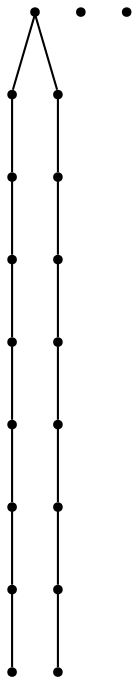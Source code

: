 graph {
  node [shape=point,comment="{\"directed\":false,\"doi\":\"10.1007/3-540-46648-7_18\",\"figure\":\"? (3)\"}"]

  v0 [pos="1158.644854860885,1856.9754382713786"]
  v1 [pos="1111.3889635961737,1692.6973572560264"]
  v2 [pos="1158.8948759385446,1756.708272743809"]
  v3 [pos="1111.6389846738332,1779.9622881874793"]
  v4 [pos="1063.6329030036723,1709.9503046615887"]
  v5 [pos="1063.8829558744496,1641.1884840287998"]
  v6 [pos="1016.6270646097382,1634.9374787958118"]
  v7 [pos="1016.3770276355199,1576.6775351783567"]
  v8 [pos="968.6210783189306,1552.9234227828656"]
  v9 [pos="968.8710993965901,1512.666556101414"]
  v10 [pos="921.115134183442,1482.9115028461356"]
  v11 [pos="921.3651552611016,1455.6568071716404"]
  v12 [pos="873.6091900479535,1418.9005555637732"]
  v13 [pos="873.8592111256129,1402.6477384726918"]
  v14 [pos="825.6032037571458,1350.3888310987645"]
  v15 [pos="825.8532407313642,1342.1374062639138"]
  v16 [pos="778.5973017769761,1290.8785974098873"]
  v17 [pos="771.5964572575681,1943.9902730350504"]
  v18 [pos="771.8464783352276,1928.4876490635706"]

  v1 -- v2 [id="-2",pos="1111.3889635961737,1692.6973572560264 1158.8948759385446,1756.708272743809 1158.8948759385446,1756.708272743809 1158.8948759385446,1756.708272743809"]
  v3 -- v0 [id="-4",pos="1111.6389846738332,1779.9622881874793 1158.644854860885,1856.9754382713786 1158.644854860885,1856.9754382713786 1158.644854860885,1856.9754382713786"]
  v5 -- v1 [id="-6",pos="1063.8829558744496,1641.1884840287998 1111.3889635961737,1692.6973572560264 1111.3889635961737,1692.6973572560264 1111.3889635961737,1692.6973572560264"]
  v4 -- v3 [id="-8",pos="1063.6329030036723,1709.9503046615887 1111.6389846738332,1779.9622881874793 1111.6389846738332,1779.9622881874793 1111.6389846738332,1779.9622881874793"]
  v7 -- v5 [id="-16",pos="1016.3770276355199,1576.6775351783567 1063.8829558744496,1641.1884840287998 1063.8829558744496,1641.1884840287998 1063.8829558744496,1641.1884840287998"]
  v6 -- v4 [id="-17",pos="1016.6270646097382,1634.9374787958118 1063.6329030036723,1709.9503046615887 1063.6329030036723,1709.9503046615887 1063.6329030036723,1709.9503046615887"]
  v16 -- v14 [id="-23",pos="778.5973017769761,1290.8785974098873 825.6032037571458,1350.3888310987645 825.6032037571458,1350.3888310987645 825.6032037571458,1350.3888310987645"]
  v15 -- v13 [id="-31",pos="825.8532407313642,1342.1374062639138 873.8592111256129,1402.6477384726918 873.8592111256129,1402.6477384726918 873.8592111256129,1402.6477384726918"]
  v14 -- v12 [id="-32",pos="825.6032037571458,1350.3888310987645 873.6091900479535,1418.9005555637732 873.6091900479535,1418.9005555637732 873.6091900479535,1418.9005555637732"]
  v12 -- v10 [id="-41",pos="873.6091900479535,1418.9005555637732 921.115134183442,1482.9115028461356 921.115134183442,1482.9115028461356 921.115134183442,1482.9115028461356"]
  v13 -- v11 [id="-43",pos="873.8592111256129,1402.6477384726918 921.3651552611016,1455.6568071716404 921.3651552611016,1455.6568071716404 921.3651552611016,1455.6568071716404"]
  v9 -- v7 [id="-51",pos="968.8710993965901,1512.666556101414 1016.3770276355199,1576.6775351783567 1016.3770276355199,1576.6775351783567 1016.3770276355199,1576.6775351783567"]
  v10 -- v8 [id="-53",pos="921.115134183442,1482.9115028461356 968.6210783189306,1552.9234227828656 968.6210783189306,1552.9234227828656 968.6210783189306,1552.9234227828656"]
  v11 -- v9 [id="-56",pos="921.3651552611016,1455.6568071716404 968.8710993965901,1512.666556101414 968.8710993965901,1512.666556101414 968.8710993965901,1512.666556101414"]
  v8 -- v6 [id="-59",pos="968.6210783189306,1552.9234227828656 1016.6270646097382,1634.9374787958118 1016.6270646097382,1634.9374787958118 1016.6270646097382,1634.9374787958118"]
  v16 -- v15 [id="-62",pos="778.5973017769761,1290.8785974098873 825.8532407313642,1342.1374062639138 825.8532407313642,1342.1374062639138 825.8532407313642,1342.1374062639138"]
}